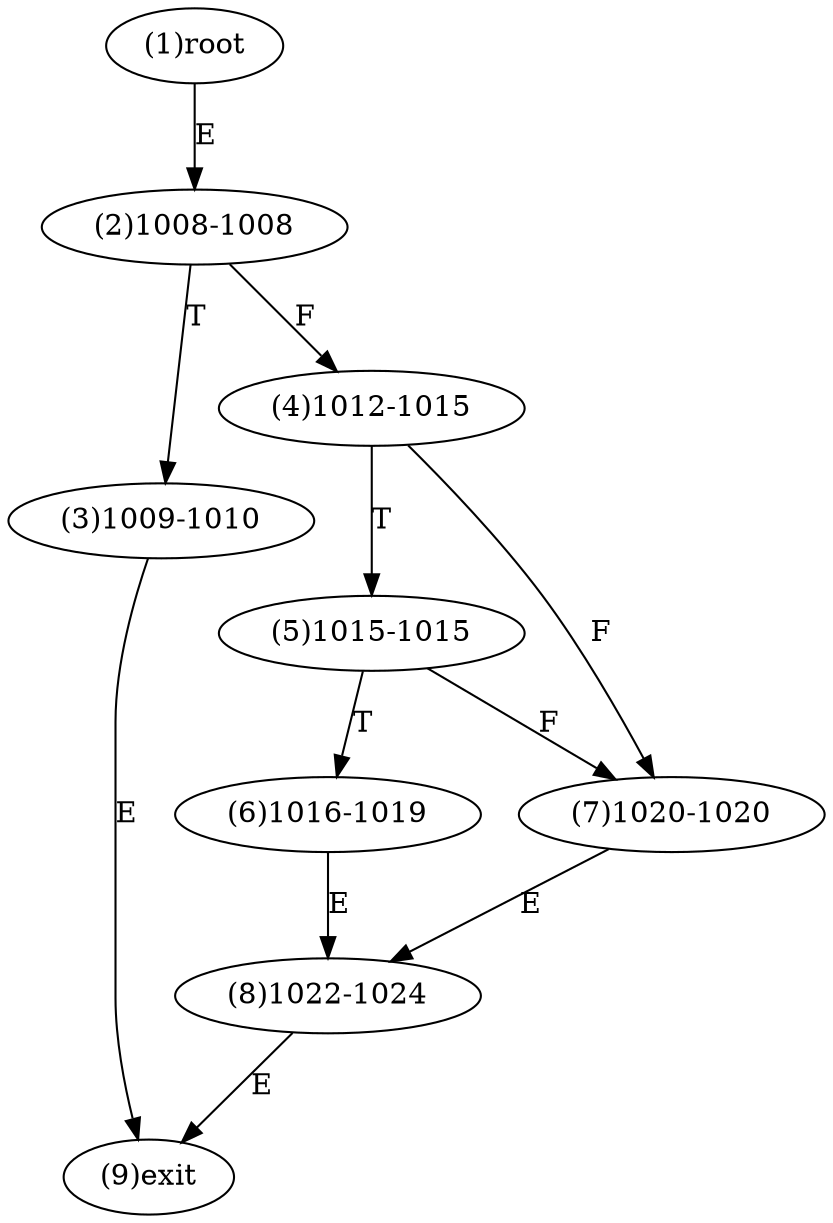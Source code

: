 digraph "" { 
1[ label="(1)root"];
2[ label="(2)1008-1008"];
3[ label="(3)1009-1010"];
4[ label="(4)1012-1015"];
5[ label="(5)1015-1015"];
6[ label="(6)1016-1019"];
7[ label="(7)1020-1020"];
8[ label="(8)1022-1024"];
9[ label="(9)exit"];
1->2[ label="E"];
2->4[ label="F"];
2->3[ label="T"];
3->9[ label="E"];
4->7[ label="F"];
4->5[ label="T"];
5->7[ label="F"];
5->6[ label="T"];
6->8[ label="E"];
7->8[ label="E"];
8->9[ label="E"];
}